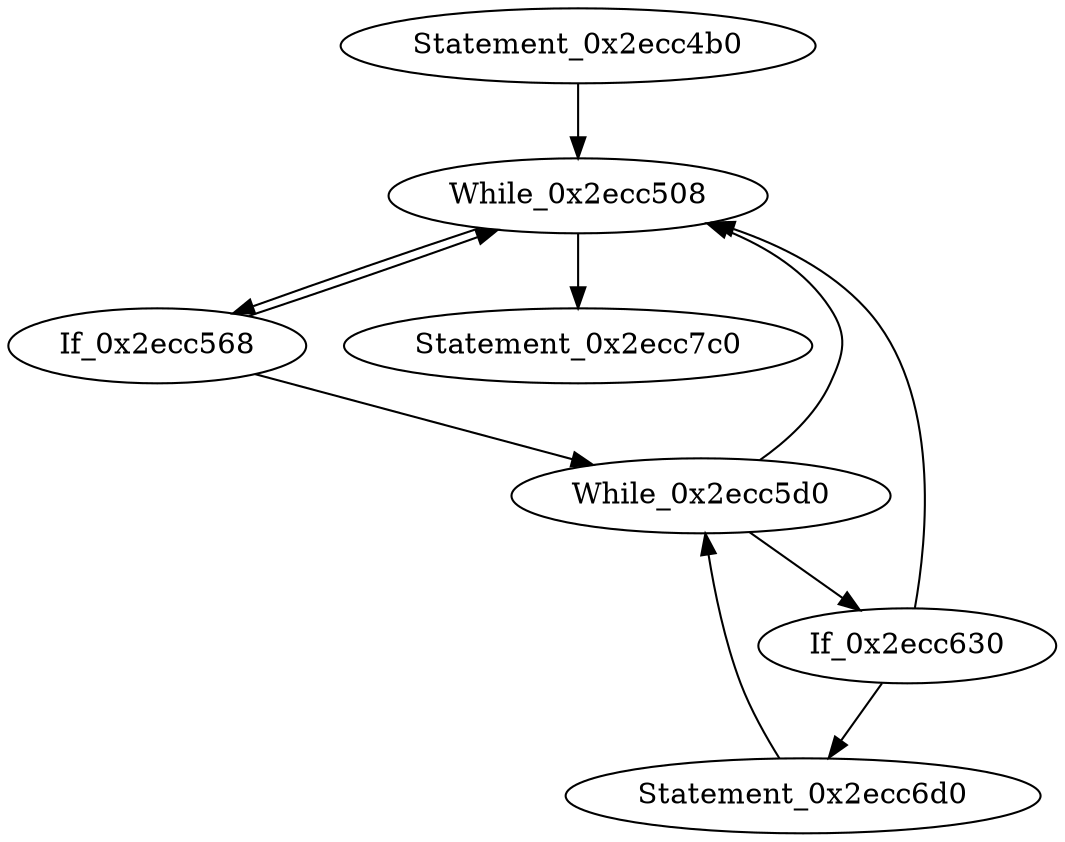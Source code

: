 digraph {
Statement_0x2ecc4b0 -> While_0x2ecc508
While_0x2ecc508 -> If_0x2ecc568
While_0x2ecc508 -> Statement_0x2ecc7c0
If_0x2ecc568 -> While_0x2ecc508
If_0x2ecc568 -> While_0x2ecc5d0
While_0x2ecc5d0 -> If_0x2ecc630
While_0x2ecc5d0 -> While_0x2ecc508
If_0x2ecc630 -> While_0x2ecc508
If_0x2ecc630 -> Statement_0x2ecc6d0
Statement_0x2ecc6d0 -> While_0x2ecc5d0
}